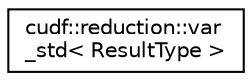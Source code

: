 digraph "Graphical Class Hierarchy"
{
  edge [fontname="Helvetica",fontsize="10",labelfontname="Helvetica",labelfontsize="10"];
  node [fontname="Helvetica",fontsize="10",shape=record];
  rankdir="LR";
  Node0 [label="cudf::reduction::var\l_std\< ResultType \>",height=0.2,width=0.4,color="black", fillcolor="white", style="filled",URL="$structcudf_1_1reduction_1_1var__std.html"];
}
